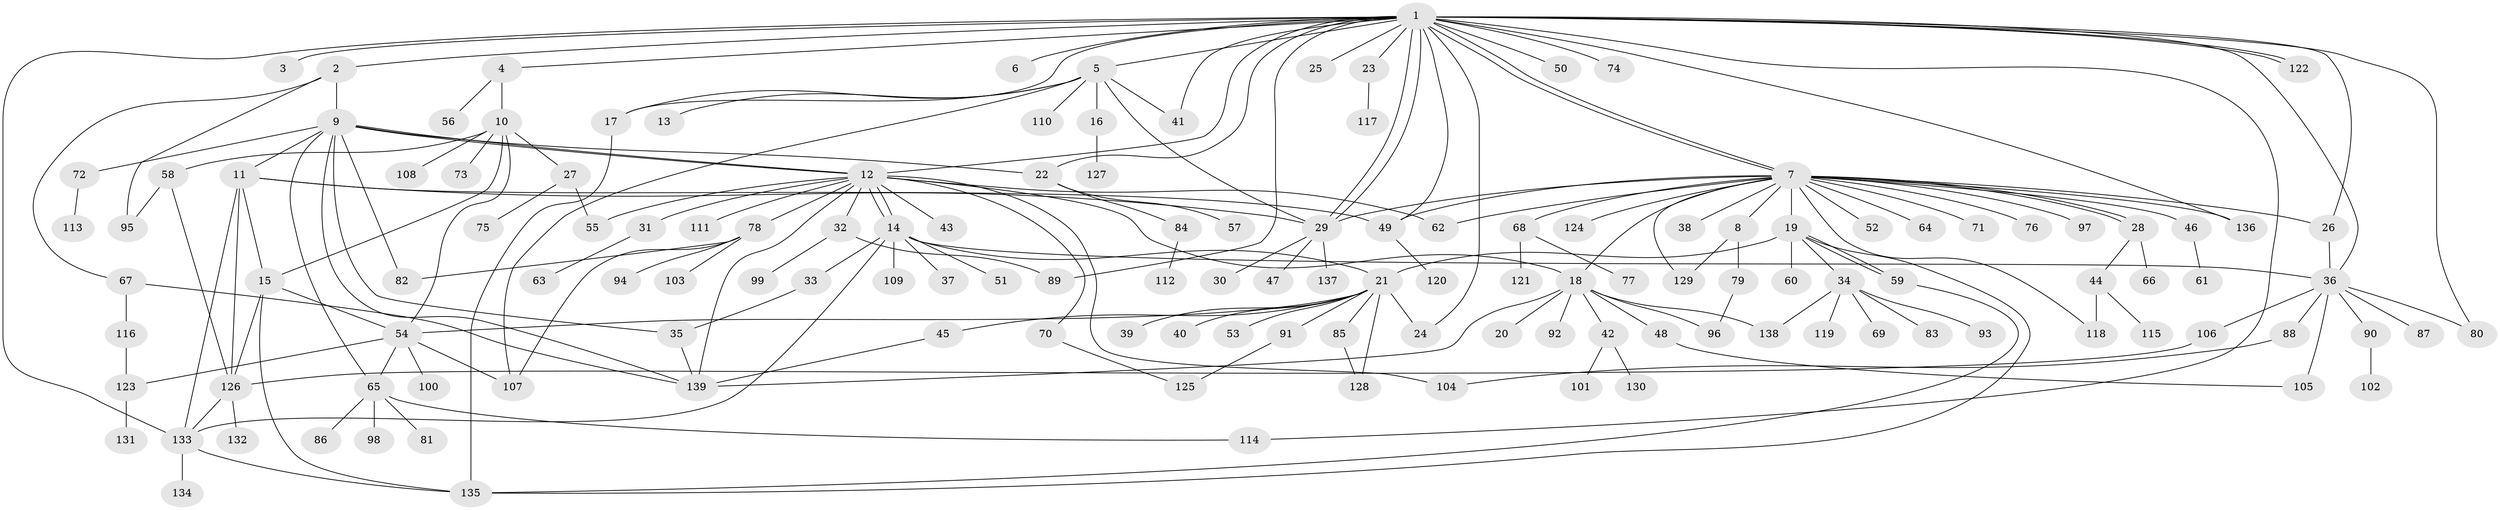 // coarse degree distribution, {27: 0.009345794392523364, 4: 0.037383177570093455, 1: 0.4766355140186916, 3: 0.08411214953271028, 7: 0.018691588785046728, 22: 0.009345794392523364, 2: 0.24299065420560748, 11: 0.009345794392523364, 5: 0.037383177570093455, 14: 0.009345794392523364, 8: 0.018691588785046728, 9: 0.037383177570093455, 10: 0.009345794392523364}
// Generated by graph-tools (version 1.1) at 2025/41/03/06/25 10:41:49]
// undirected, 139 vertices, 199 edges
graph export_dot {
graph [start="1"]
  node [color=gray90,style=filled];
  1;
  2;
  3;
  4;
  5;
  6;
  7;
  8;
  9;
  10;
  11;
  12;
  13;
  14;
  15;
  16;
  17;
  18;
  19;
  20;
  21;
  22;
  23;
  24;
  25;
  26;
  27;
  28;
  29;
  30;
  31;
  32;
  33;
  34;
  35;
  36;
  37;
  38;
  39;
  40;
  41;
  42;
  43;
  44;
  45;
  46;
  47;
  48;
  49;
  50;
  51;
  52;
  53;
  54;
  55;
  56;
  57;
  58;
  59;
  60;
  61;
  62;
  63;
  64;
  65;
  66;
  67;
  68;
  69;
  70;
  71;
  72;
  73;
  74;
  75;
  76;
  77;
  78;
  79;
  80;
  81;
  82;
  83;
  84;
  85;
  86;
  87;
  88;
  89;
  90;
  91;
  92;
  93;
  94;
  95;
  96;
  97;
  98;
  99;
  100;
  101;
  102;
  103;
  104;
  105;
  106;
  107;
  108;
  109;
  110;
  111;
  112;
  113;
  114;
  115;
  116;
  117;
  118;
  119;
  120;
  121;
  122;
  123;
  124;
  125;
  126;
  127;
  128;
  129;
  130;
  131;
  132;
  133;
  134;
  135;
  136;
  137;
  138;
  139;
  1 -- 2;
  1 -- 3;
  1 -- 4;
  1 -- 5;
  1 -- 6;
  1 -- 7;
  1 -- 7;
  1 -- 12;
  1 -- 17;
  1 -- 22;
  1 -- 23;
  1 -- 24;
  1 -- 25;
  1 -- 26;
  1 -- 29;
  1 -- 29;
  1 -- 36;
  1 -- 41;
  1 -- 49;
  1 -- 50;
  1 -- 74;
  1 -- 80;
  1 -- 89;
  1 -- 114;
  1 -- 122;
  1 -- 122;
  1 -- 133;
  1 -- 136;
  2 -- 9;
  2 -- 67;
  2 -- 95;
  4 -- 10;
  4 -- 56;
  5 -- 13;
  5 -- 16;
  5 -- 17;
  5 -- 29;
  5 -- 41;
  5 -- 107;
  5 -- 110;
  7 -- 8;
  7 -- 18;
  7 -- 19;
  7 -- 26;
  7 -- 28;
  7 -- 28;
  7 -- 29;
  7 -- 38;
  7 -- 46;
  7 -- 49;
  7 -- 52;
  7 -- 62;
  7 -- 64;
  7 -- 68;
  7 -- 71;
  7 -- 76;
  7 -- 97;
  7 -- 118;
  7 -- 124;
  7 -- 129;
  7 -- 136;
  8 -- 79;
  8 -- 129;
  9 -- 11;
  9 -- 12;
  9 -- 12;
  9 -- 22;
  9 -- 35;
  9 -- 65;
  9 -- 72;
  9 -- 82;
  9 -- 139;
  10 -- 15;
  10 -- 27;
  10 -- 54;
  10 -- 58;
  10 -- 73;
  10 -- 108;
  11 -- 15;
  11 -- 29;
  11 -- 49;
  11 -- 126;
  11 -- 133;
  12 -- 14;
  12 -- 14;
  12 -- 18;
  12 -- 31;
  12 -- 32;
  12 -- 43;
  12 -- 55;
  12 -- 62;
  12 -- 70;
  12 -- 78;
  12 -- 104;
  12 -- 111;
  12 -- 139;
  14 -- 21;
  14 -- 33;
  14 -- 36;
  14 -- 37;
  14 -- 51;
  14 -- 109;
  14 -- 133;
  15 -- 54;
  15 -- 126;
  15 -- 135;
  16 -- 127;
  17 -- 135;
  18 -- 20;
  18 -- 42;
  18 -- 48;
  18 -- 92;
  18 -- 96;
  18 -- 138;
  18 -- 139;
  19 -- 21;
  19 -- 34;
  19 -- 59;
  19 -- 59;
  19 -- 60;
  19 -- 135;
  21 -- 24;
  21 -- 39;
  21 -- 40;
  21 -- 45;
  21 -- 53;
  21 -- 54;
  21 -- 85;
  21 -- 91;
  21 -- 128;
  22 -- 57;
  22 -- 84;
  23 -- 117;
  26 -- 36;
  27 -- 55;
  27 -- 75;
  28 -- 44;
  28 -- 66;
  29 -- 30;
  29 -- 47;
  29 -- 137;
  31 -- 63;
  32 -- 89;
  32 -- 99;
  33 -- 35;
  34 -- 69;
  34 -- 83;
  34 -- 93;
  34 -- 119;
  34 -- 138;
  35 -- 139;
  36 -- 80;
  36 -- 87;
  36 -- 88;
  36 -- 90;
  36 -- 105;
  36 -- 106;
  42 -- 101;
  42 -- 130;
  44 -- 115;
  44 -- 118;
  45 -- 139;
  46 -- 61;
  48 -- 105;
  49 -- 120;
  54 -- 65;
  54 -- 100;
  54 -- 107;
  54 -- 123;
  58 -- 95;
  58 -- 126;
  59 -- 135;
  65 -- 81;
  65 -- 86;
  65 -- 98;
  65 -- 114;
  67 -- 116;
  67 -- 139;
  68 -- 77;
  68 -- 121;
  70 -- 125;
  72 -- 113;
  78 -- 82;
  78 -- 94;
  78 -- 103;
  78 -- 107;
  79 -- 96;
  84 -- 112;
  85 -- 128;
  88 -- 104;
  90 -- 102;
  91 -- 125;
  106 -- 126;
  116 -- 123;
  123 -- 131;
  126 -- 132;
  126 -- 133;
  133 -- 134;
  133 -- 135;
}
